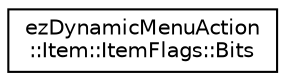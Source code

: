 digraph "Graphical Class Hierarchy"
{
 // LATEX_PDF_SIZE
  edge [fontname="Helvetica",fontsize="10",labelfontname="Helvetica",labelfontsize="10"];
  node [fontname="Helvetica",fontsize="10",shape=record];
  rankdir="LR";
  Node0 [label="ezDynamicMenuAction\l::Item::ItemFlags::Bits",height=0.2,width=0.4,color="black", fillcolor="white", style="filled",URL="$d4/d38/structez_dynamic_menu_action_1_1_item_1_1_item_flags_1_1_bits.htm",tooltip=" "];
}
